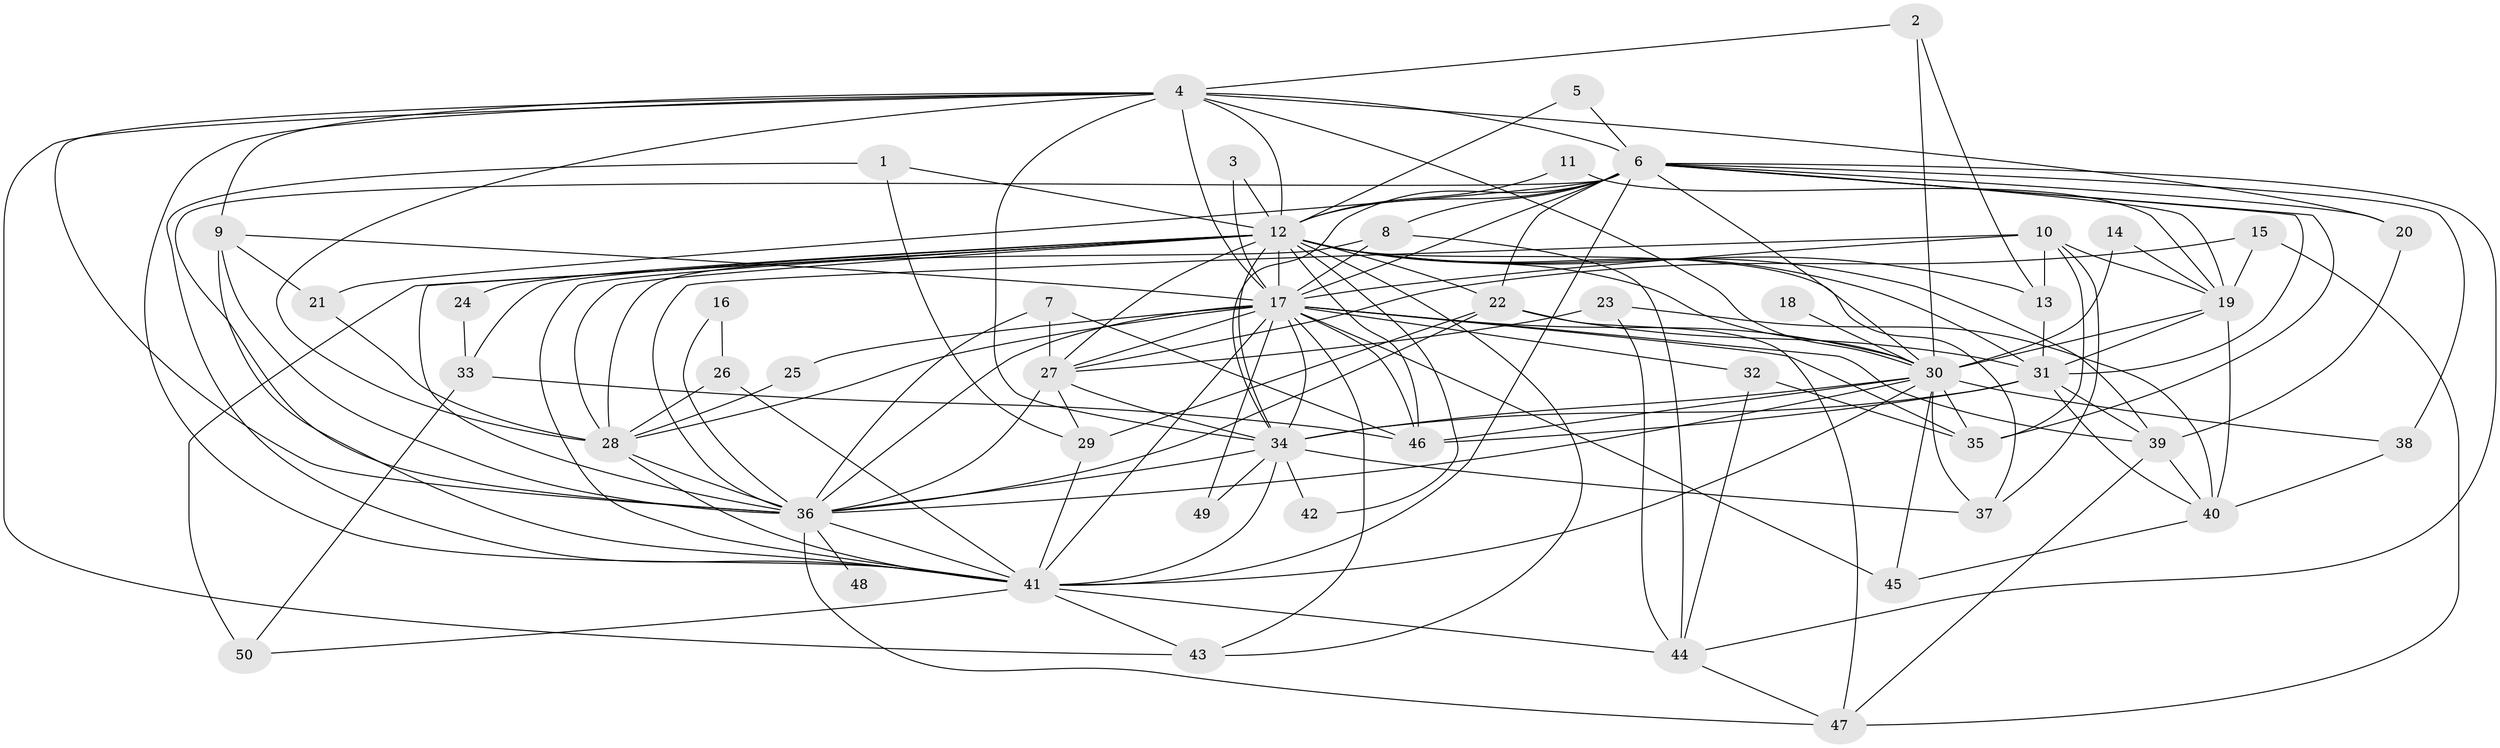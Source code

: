 // original degree distribution, {13: 0.00847457627118644, 21: 0.01694915254237288, 24: 0.00847457627118644, 31: 0.00847457627118644, 22: 0.01694915254237288, 20: 0.00847457627118644, 14: 0.00847457627118644, 16: 0.00847457627118644, 10: 0.01694915254237288, 3: 0.19491525423728814, 2: 0.5084745762711864, 4: 0.13559322033898305, 7: 0.01694915254237288, 5: 0.01694915254237288, 6: 0.01694915254237288, 9: 0.00847457627118644}
// Generated by graph-tools (version 1.1) at 2025/36/03/04/25 23:36:27]
// undirected, 50 vertices, 149 edges
graph export_dot {
  node [color=gray90,style=filled];
  1;
  2;
  3;
  4;
  5;
  6;
  7;
  8;
  9;
  10;
  11;
  12;
  13;
  14;
  15;
  16;
  17;
  18;
  19;
  20;
  21;
  22;
  23;
  24;
  25;
  26;
  27;
  28;
  29;
  30;
  31;
  32;
  33;
  34;
  35;
  36;
  37;
  38;
  39;
  40;
  41;
  42;
  43;
  44;
  45;
  46;
  47;
  48;
  49;
  50;
  1 -- 12 [weight=1.0];
  1 -- 29 [weight=1.0];
  1 -- 41 [weight=1.0];
  2 -- 4 [weight=1.0];
  2 -- 13 [weight=1.0];
  2 -- 30 [weight=1.0];
  3 -- 12 [weight=1.0];
  3 -- 17 [weight=1.0];
  4 -- 6 [weight=4.0];
  4 -- 9 [weight=1.0];
  4 -- 12 [weight=2.0];
  4 -- 17 [weight=4.0];
  4 -- 20 [weight=1.0];
  4 -- 28 [weight=1.0];
  4 -- 30 [weight=3.0];
  4 -- 34 [weight=3.0];
  4 -- 36 [weight=3.0];
  4 -- 41 [weight=2.0];
  4 -- 43 [weight=1.0];
  5 -- 6 [weight=1.0];
  5 -- 12 [weight=1.0];
  6 -- 8 [weight=1.0];
  6 -- 12 [weight=1.0];
  6 -- 17 [weight=3.0];
  6 -- 19 [weight=1.0];
  6 -- 20 [weight=1.0];
  6 -- 21 [weight=1.0];
  6 -- 22 [weight=1.0];
  6 -- 30 [weight=1.0];
  6 -- 31 [weight=1.0];
  6 -- 34 [weight=1.0];
  6 -- 35 [weight=1.0];
  6 -- 36 [weight=1.0];
  6 -- 38 [weight=1.0];
  6 -- 41 [weight=1.0];
  6 -- 44 [weight=1.0];
  7 -- 27 [weight=1.0];
  7 -- 36 [weight=1.0];
  7 -- 46 [weight=1.0];
  8 -- 17 [weight=1.0];
  8 -- 28 [weight=1.0];
  8 -- 44 [weight=1.0];
  9 -- 17 [weight=1.0];
  9 -- 21 [weight=1.0];
  9 -- 36 [weight=1.0];
  9 -- 41 [weight=1.0];
  10 -- 13 [weight=1.0];
  10 -- 17 [weight=2.0];
  10 -- 19 [weight=1.0];
  10 -- 35 [weight=1.0];
  10 -- 36 [weight=1.0];
  10 -- 37 [weight=1.0];
  11 -- 12 [weight=1.0];
  11 -- 19 [weight=1.0];
  12 -- 13 [weight=1.0];
  12 -- 17 [weight=4.0];
  12 -- 22 [weight=1.0];
  12 -- 24 [weight=1.0];
  12 -- 27 [weight=1.0];
  12 -- 28 [weight=1.0];
  12 -- 30 [weight=1.0];
  12 -- 31 [weight=1.0];
  12 -- 33 [weight=1.0];
  12 -- 34 [weight=1.0];
  12 -- 36 [weight=1.0];
  12 -- 37 [weight=1.0];
  12 -- 39 [weight=1.0];
  12 -- 41 [weight=2.0];
  12 -- 42 [weight=1.0];
  12 -- 43 [weight=1.0];
  12 -- 46 [weight=2.0];
  12 -- 50 [weight=2.0];
  13 -- 31 [weight=1.0];
  14 -- 19 [weight=1.0];
  14 -- 30 [weight=1.0];
  15 -- 19 [weight=1.0];
  15 -- 27 [weight=1.0];
  15 -- 47 [weight=1.0];
  16 -- 26 [weight=1.0];
  16 -- 36 [weight=1.0];
  17 -- 25 [weight=1.0];
  17 -- 27 [weight=1.0];
  17 -- 28 [weight=2.0];
  17 -- 30 [weight=2.0];
  17 -- 32 [weight=1.0];
  17 -- 34 [weight=3.0];
  17 -- 35 [weight=1.0];
  17 -- 36 [weight=2.0];
  17 -- 39 [weight=1.0];
  17 -- 41 [weight=3.0];
  17 -- 43 [weight=1.0];
  17 -- 45 [weight=2.0];
  17 -- 46 [weight=2.0];
  17 -- 49 [weight=1.0];
  18 -- 30 [weight=1.0];
  19 -- 30 [weight=2.0];
  19 -- 31 [weight=1.0];
  19 -- 40 [weight=2.0];
  20 -- 39 [weight=1.0];
  21 -- 28 [weight=1.0];
  22 -- 29 [weight=1.0];
  22 -- 31 [weight=1.0];
  22 -- 36 [weight=1.0];
  22 -- 47 [weight=1.0];
  23 -- 27 [weight=2.0];
  23 -- 40 [weight=1.0];
  23 -- 44 [weight=1.0];
  24 -- 33 [weight=1.0];
  25 -- 28 [weight=1.0];
  26 -- 28 [weight=1.0];
  26 -- 41 [weight=2.0];
  27 -- 29 [weight=1.0];
  27 -- 34 [weight=1.0];
  27 -- 36 [weight=1.0];
  28 -- 36 [weight=1.0];
  28 -- 41 [weight=1.0];
  29 -- 41 [weight=1.0];
  30 -- 34 [weight=1.0];
  30 -- 35 [weight=1.0];
  30 -- 36 [weight=1.0];
  30 -- 37 [weight=1.0];
  30 -- 38 [weight=1.0];
  30 -- 41 [weight=2.0];
  30 -- 45 [weight=1.0];
  30 -- 46 [weight=1.0];
  31 -- 34 [weight=1.0];
  31 -- 39 [weight=1.0];
  31 -- 40 [weight=1.0];
  31 -- 46 [weight=1.0];
  32 -- 35 [weight=1.0];
  32 -- 44 [weight=1.0];
  33 -- 46 [weight=3.0];
  33 -- 50 [weight=1.0];
  34 -- 36 [weight=1.0];
  34 -- 37 [weight=1.0];
  34 -- 41 [weight=1.0];
  34 -- 42 [weight=1.0];
  34 -- 49 [weight=1.0];
  36 -- 41 [weight=1.0];
  36 -- 47 [weight=1.0];
  36 -- 48 [weight=1.0];
  38 -- 40 [weight=1.0];
  39 -- 40 [weight=1.0];
  39 -- 47 [weight=1.0];
  40 -- 45 [weight=1.0];
  41 -- 43 [weight=1.0];
  41 -- 44 [weight=1.0];
  41 -- 50 [weight=1.0];
  44 -- 47 [weight=1.0];
}
